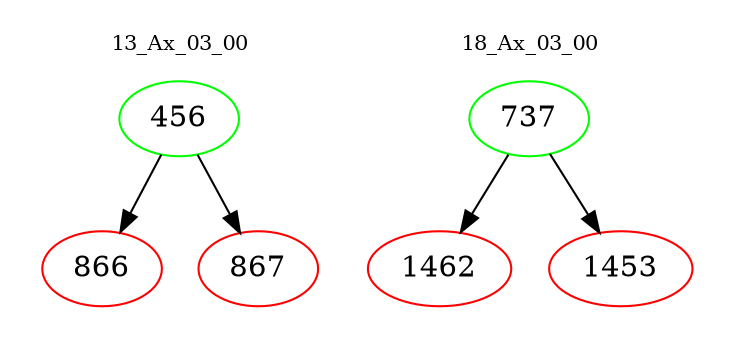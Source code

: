 digraph{
subgraph cluster_0 {
color = white
label = "13_Ax_03_00";
fontsize=10;
T0_456 [label="456", color="green"]
T0_456 -> T0_866 [color="black"]
T0_866 [label="866", color="red"]
T0_456 -> T0_867 [color="black"]
T0_867 [label="867", color="red"]
}
subgraph cluster_1 {
color = white
label = "18_Ax_03_00";
fontsize=10;
T1_737 [label="737", color="green"]
T1_737 -> T1_1462 [color="black"]
T1_1462 [label="1462", color="red"]
T1_737 -> T1_1453 [color="black"]
T1_1453 [label="1453", color="red"]
}
}
